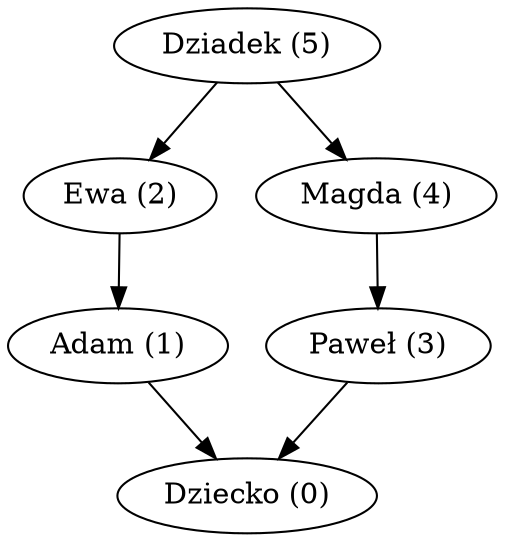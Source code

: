 digraph {
	Dziecko[label="Dziecko (0)"];
	Ciocia[label="Ewa (2)"];
	Wujek[label="Adam (1)"];
    Mama[label="Magda (4)"];
    Tata[label="Paweł (3)"];
	Dziadek[label="Dziadek (5)"];
	Wujek -> Dziecko;
	Tata -> Dziecko;
	Mama -> Tata;
	Dziadek -> Mama;
	Ciocia -> Wujek;
	Dziadek -> Ciocia;
}
